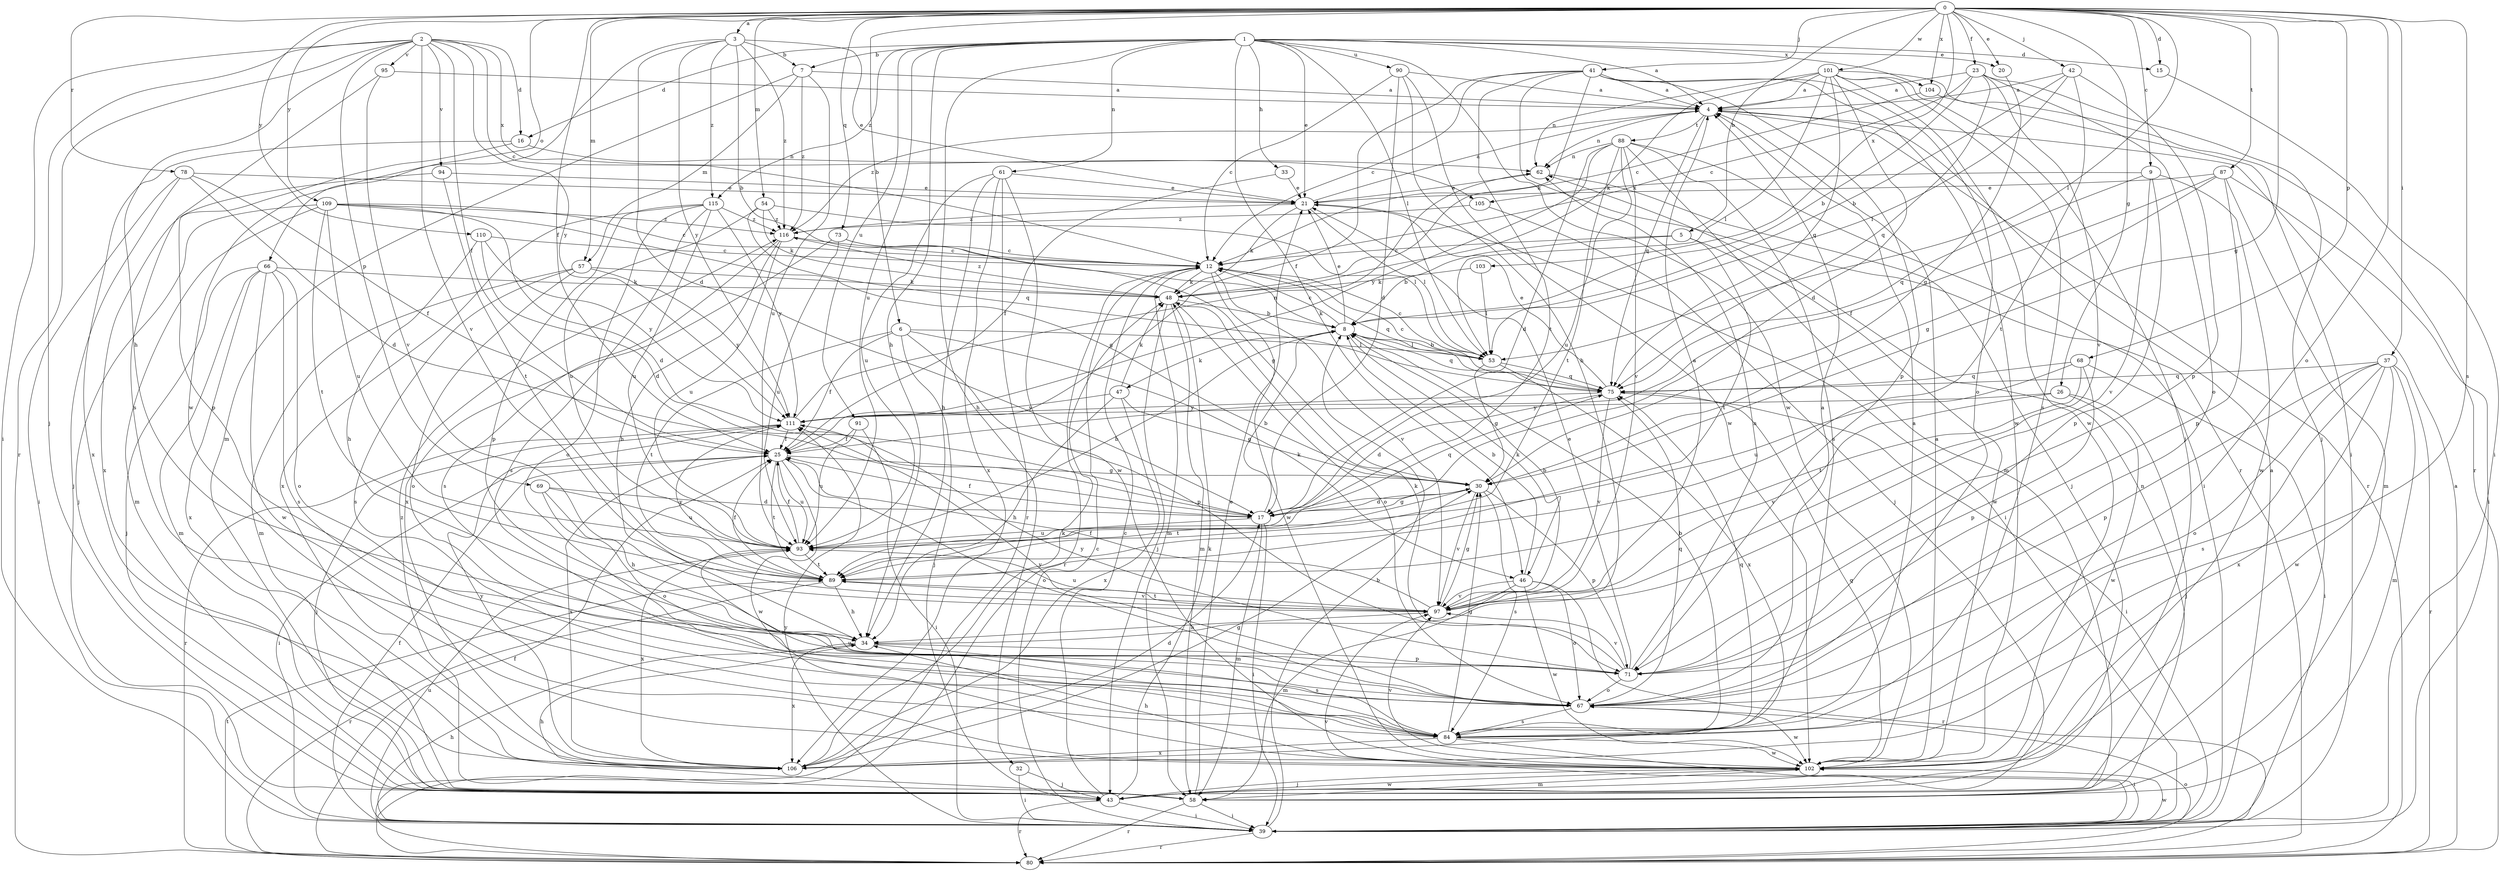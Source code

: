 strict digraph  {
0;
1;
2;
3;
4;
5;
6;
7;
8;
9;
12;
15;
16;
17;
20;
21;
23;
25;
26;
30;
32;
33;
34;
37;
39;
41;
42;
43;
46;
47;
48;
53;
54;
57;
58;
61;
62;
66;
67;
68;
69;
71;
73;
75;
78;
80;
84;
87;
88;
89;
90;
91;
93;
94;
95;
97;
101;
102;
103;
104;
105;
106;
109;
110;
111;
115;
116;
0 -> 3  [label=a];
0 -> 5  [label=b];
0 -> 6  [label=b];
0 -> 9  [label=c];
0 -> 15  [label=d];
0 -> 20  [label=e];
0 -> 23  [label=f];
0 -> 25  [label=f];
0 -> 26  [label=g];
0 -> 30  [label=g];
0 -> 37  [label=i];
0 -> 41  [label=j];
0 -> 42  [label=j];
0 -> 53  [label=l];
0 -> 54  [label=m];
0 -> 57  [label=m];
0 -> 66  [label=o];
0 -> 67  [label=o];
0 -> 68  [label=p];
0 -> 73  [label=q];
0 -> 78  [label=r];
0 -> 84  [label=s];
0 -> 87  [label=t];
0 -> 101  [label=w];
0 -> 103  [label=x];
0 -> 104  [label=x];
0 -> 109  [label=y];
0 -> 110  [label=y];
1 -> 4  [label=a];
1 -> 7  [label=b];
1 -> 15  [label=d];
1 -> 16  [label=d];
1 -> 20  [label=e];
1 -> 21  [label=e];
1 -> 32  [label=h];
1 -> 33  [label=h];
1 -> 34  [label=h];
1 -> 46  [label=k];
1 -> 53  [label=l];
1 -> 61  [label=n];
1 -> 90  [label=u];
1 -> 91  [label=u];
1 -> 93  [label=u];
1 -> 102  [label=w];
1 -> 104  [label=x];
1 -> 115  [label=z];
2 -> 12  [label=c];
2 -> 16  [label=d];
2 -> 25  [label=f];
2 -> 34  [label=h];
2 -> 39  [label=i];
2 -> 43  [label=j];
2 -> 69  [label=p];
2 -> 80  [label=r];
2 -> 94  [label=v];
2 -> 95  [label=v];
2 -> 97  [label=v];
2 -> 105  [label=x];
2 -> 111  [label=y];
3 -> 7  [label=b];
3 -> 8  [label=b];
3 -> 17  [label=d];
3 -> 21  [label=e];
3 -> 102  [label=w];
3 -> 111  [label=y];
3 -> 115  [label=z];
3 -> 116  [label=z];
4 -> 62  [label=n];
4 -> 75  [label=q];
4 -> 80  [label=r];
4 -> 88  [label=t];
4 -> 116  [label=z];
5 -> 8  [label=b];
5 -> 12  [label=c];
5 -> 89  [label=t];
5 -> 102  [label=w];
6 -> 25  [label=f];
6 -> 43  [label=j];
6 -> 46  [label=k];
6 -> 53  [label=l];
6 -> 71  [label=p];
6 -> 89  [label=t];
7 -> 4  [label=a];
7 -> 57  [label=m];
7 -> 58  [label=m];
7 -> 93  [label=u];
7 -> 116  [label=z];
8 -> 12  [label=c];
8 -> 21  [label=e];
8 -> 46  [label=k];
8 -> 47  [label=k];
8 -> 53  [label=l];
8 -> 75  [label=q];
9 -> 71  [label=p];
9 -> 75  [label=q];
9 -> 97  [label=v];
9 -> 102  [label=w];
9 -> 105  [label=x];
12 -> 48  [label=k];
12 -> 58  [label=m];
12 -> 75  [label=q];
12 -> 80  [label=r];
12 -> 97  [label=v];
12 -> 102  [label=w];
15 -> 39  [label=i];
16 -> 62  [label=n];
16 -> 71  [label=p];
16 -> 106  [label=x];
17 -> 8  [label=b];
17 -> 25  [label=f];
17 -> 30  [label=g];
17 -> 39  [label=i];
17 -> 58  [label=m];
17 -> 75  [label=q];
17 -> 93  [label=u];
20 -> 30  [label=g];
21 -> 4  [label=a];
21 -> 39  [label=i];
21 -> 48  [label=k];
21 -> 53  [label=l];
21 -> 116  [label=z];
23 -> 4  [label=a];
23 -> 8  [label=b];
23 -> 12  [label=c];
23 -> 43  [label=j];
23 -> 67  [label=o];
23 -> 75  [label=q];
23 -> 97  [label=v];
25 -> 30  [label=g];
25 -> 39  [label=i];
25 -> 67  [label=o];
25 -> 89  [label=t];
25 -> 93  [label=u];
25 -> 102  [label=w];
25 -> 106  [label=x];
26 -> 43  [label=j];
26 -> 97  [label=v];
26 -> 102  [label=w];
26 -> 111  [label=y];
30 -> 17  [label=d];
30 -> 71  [label=p];
30 -> 84  [label=s];
30 -> 89  [label=t];
30 -> 97  [label=v];
32 -> 39  [label=i];
32 -> 43  [label=j];
33 -> 21  [label=e];
33 -> 25  [label=f];
34 -> 71  [label=p];
34 -> 84  [label=s];
34 -> 106  [label=x];
37 -> 58  [label=m];
37 -> 67  [label=o];
37 -> 71  [label=p];
37 -> 75  [label=q];
37 -> 80  [label=r];
37 -> 84  [label=s];
37 -> 102  [label=w];
37 -> 106  [label=x];
39 -> 4  [label=a];
39 -> 8  [label=b];
39 -> 12  [label=c];
39 -> 25  [label=f];
39 -> 34  [label=h];
39 -> 80  [label=r];
39 -> 93  [label=u];
39 -> 97  [label=v];
39 -> 102  [label=w];
39 -> 111  [label=y];
41 -> 4  [label=a];
41 -> 12  [label=c];
41 -> 25  [label=f];
41 -> 48  [label=k];
41 -> 67  [label=o];
41 -> 71  [label=p];
41 -> 80  [label=r];
41 -> 89  [label=t];
41 -> 102  [label=w];
42 -> 4  [label=a];
42 -> 8  [label=b];
42 -> 53  [label=l];
42 -> 71  [label=p];
42 -> 89  [label=t];
43 -> 12  [label=c];
43 -> 39  [label=i];
43 -> 48  [label=k];
43 -> 80  [label=r];
43 -> 102  [label=w];
46 -> 8  [label=b];
46 -> 58  [label=m];
46 -> 67  [label=o];
46 -> 80  [label=r];
46 -> 97  [label=v];
46 -> 102  [label=w];
47 -> 30  [label=g];
47 -> 34  [label=h];
47 -> 48  [label=k];
47 -> 106  [label=x];
47 -> 111  [label=y];
48 -> 8  [label=b];
48 -> 43  [label=j];
48 -> 58  [label=m];
48 -> 67  [label=o];
48 -> 116  [label=z];
53 -> 8  [label=b];
53 -> 12  [label=c];
53 -> 30  [label=g];
53 -> 75  [label=q];
53 -> 106  [label=x];
54 -> 48  [label=k];
54 -> 53  [label=l];
54 -> 75  [label=q];
54 -> 93  [label=u];
54 -> 116  [label=z];
57 -> 48  [label=k];
57 -> 58  [label=m];
57 -> 67  [label=o];
57 -> 84  [label=s];
57 -> 111  [label=y];
58 -> 21  [label=e];
58 -> 34  [label=h];
58 -> 39  [label=i];
58 -> 62  [label=n];
58 -> 80  [label=r];
58 -> 116  [label=z];
61 -> 21  [label=e];
61 -> 34  [label=h];
61 -> 80  [label=r];
61 -> 93  [label=u];
61 -> 102  [label=w];
61 -> 106  [label=x];
62 -> 21  [label=e];
62 -> 43  [label=j];
66 -> 43  [label=j];
66 -> 48  [label=k];
66 -> 58  [label=m];
66 -> 67  [label=o];
66 -> 84  [label=s];
66 -> 102  [label=w];
66 -> 106  [label=x];
67 -> 4  [label=a];
67 -> 75  [label=q];
67 -> 84  [label=s];
67 -> 102  [label=w];
67 -> 111  [label=y];
68 -> 39  [label=i];
68 -> 71  [label=p];
68 -> 75  [label=q];
68 -> 89  [label=t];
68 -> 93  [label=u];
69 -> 17  [label=d];
69 -> 34  [label=h];
69 -> 67  [label=o];
69 -> 93  [label=u];
71 -> 21  [label=e];
71 -> 48  [label=k];
71 -> 62  [label=n];
71 -> 67  [label=o];
71 -> 97  [label=v];
71 -> 111  [label=y];
73 -> 12  [label=c];
73 -> 30  [label=g];
73 -> 93  [label=u];
73 -> 106  [label=x];
75 -> 12  [label=c];
75 -> 17  [label=d];
75 -> 21  [label=e];
75 -> 39  [label=i];
75 -> 97  [label=v];
75 -> 111  [label=y];
78 -> 17  [label=d];
78 -> 21  [label=e];
78 -> 25  [label=f];
78 -> 39  [label=i];
78 -> 43  [label=j];
80 -> 4  [label=a];
80 -> 25  [label=f];
80 -> 67  [label=o];
80 -> 89  [label=t];
84 -> 4  [label=a];
84 -> 8  [label=b];
84 -> 30  [label=g];
84 -> 39  [label=i];
84 -> 75  [label=q];
84 -> 93  [label=u];
84 -> 102  [label=w];
84 -> 106  [label=x];
87 -> 21  [label=e];
87 -> 25  [label=f];
87 -> 30  [label=g];
87 -> 39  [label=i];
87 -> 58  [label=m];
87 -> 71  [label=p];
88 -> 17  [label=d];
88 -> 39  [label=i];
88 -> 58  [label=m];
88 -> 62  [label=n];
88 -> 84  [label=s];
88 -> 89  [label=t];
88 -> 93  [label=u];
88 -> 97  [label=v];
88 -> 111  [label=y];
89 -> 25  [label=f];
89 -> 34  [label=h];
89 -> 80  [label=r];
89 -> 97  [label=v];
89 -> 111  [label=y];
90 -> 4  [label=a];
90 -> 12  [label=c];
90 -> 17  [label=d];
90 -> 34  [label=h];
90 -> 102  [label=w];
91 -> 25  [label=f];
91 -> 39  [label=i];
91 -> 93  [label=u];
93 -> 8  [label=b];
93 -> 25  [label=f];
93 -> 89  [label=t];
93 -> 106  [label=x];
94 -> 21  [label=e];
94 -> 89  [label=t];
94 -> 106  [label=x];
95 -> 4  [label=a];
95 -> 84  [label=s];
95 -> 97  [label=v];
97 -> 4  [label=a];
97 -> 8  [label=b];
97 -> 25  [label=f];
97 -> 30  [label=g];
97 -> 34  [label=h];
97 -> 89  [label=t];
97 -> 93  [label=u];
101 -> 4  [label=a];
101 -> 17  [label=d];
101 -> 43  [label=j];
101 -> 48  [label=k];
101 -> 53  [label=l];
101 -> 62  [label=n];
101 -> 75  [label=q];
101 -> 80  [label=r];
101 -> 84  [label=s];
101 -> 102  [label=w];
102 -> 4  [label=a];
102 -> 34  [label=h];
102 -> 43  [label=j];
102 -> 58  [label=m];
102 -> 75  [label=q];
102 -> 97  [label=v];
103 -> 48  [label=k];
103 -> 53  [label=l];
104 -> 12  [label=c];
104 -> 39  [label=i];
105 -> 43  [label=j];
105 -> 116  [label=z];
106 -> 17  [label=d];
106 -> 30  [label=g];
106 -> 48  [label=k];
106 -> 111  [label=y];
109 -> 12  [label=c];
109 -> 17  [label=d];
109 -> 30  [label=g];
109 -> 43  [label=j];
109 -> 58  [label=m];
109 -> 89  [label=t];
109 -> 93  [label=u];
109 -> 116  [label=z];
110 -> 12  [label=c];
110 -> 17  [label=d];
110 -> 34  [label=h];
110 -> 111  [label=y];
111 -> 25  [label=f];
111 -> 43  [label=j];
111 -> 62  [label=n];
111 -> 80  [label=r];
115 -> 67  [label=o];
115 -> 71  [label=p];
115 -> 84  [label=s];
115 -> 93  [label=u];
115 -> 106  [label=x];
115 -> 111  [label=y];
115 -> 116  [label=z];
116 -> 12  [label=c];
116 -> 34  [label=h];
116 -> 84  [label=s];
116 -> 93  [label=u];
}

